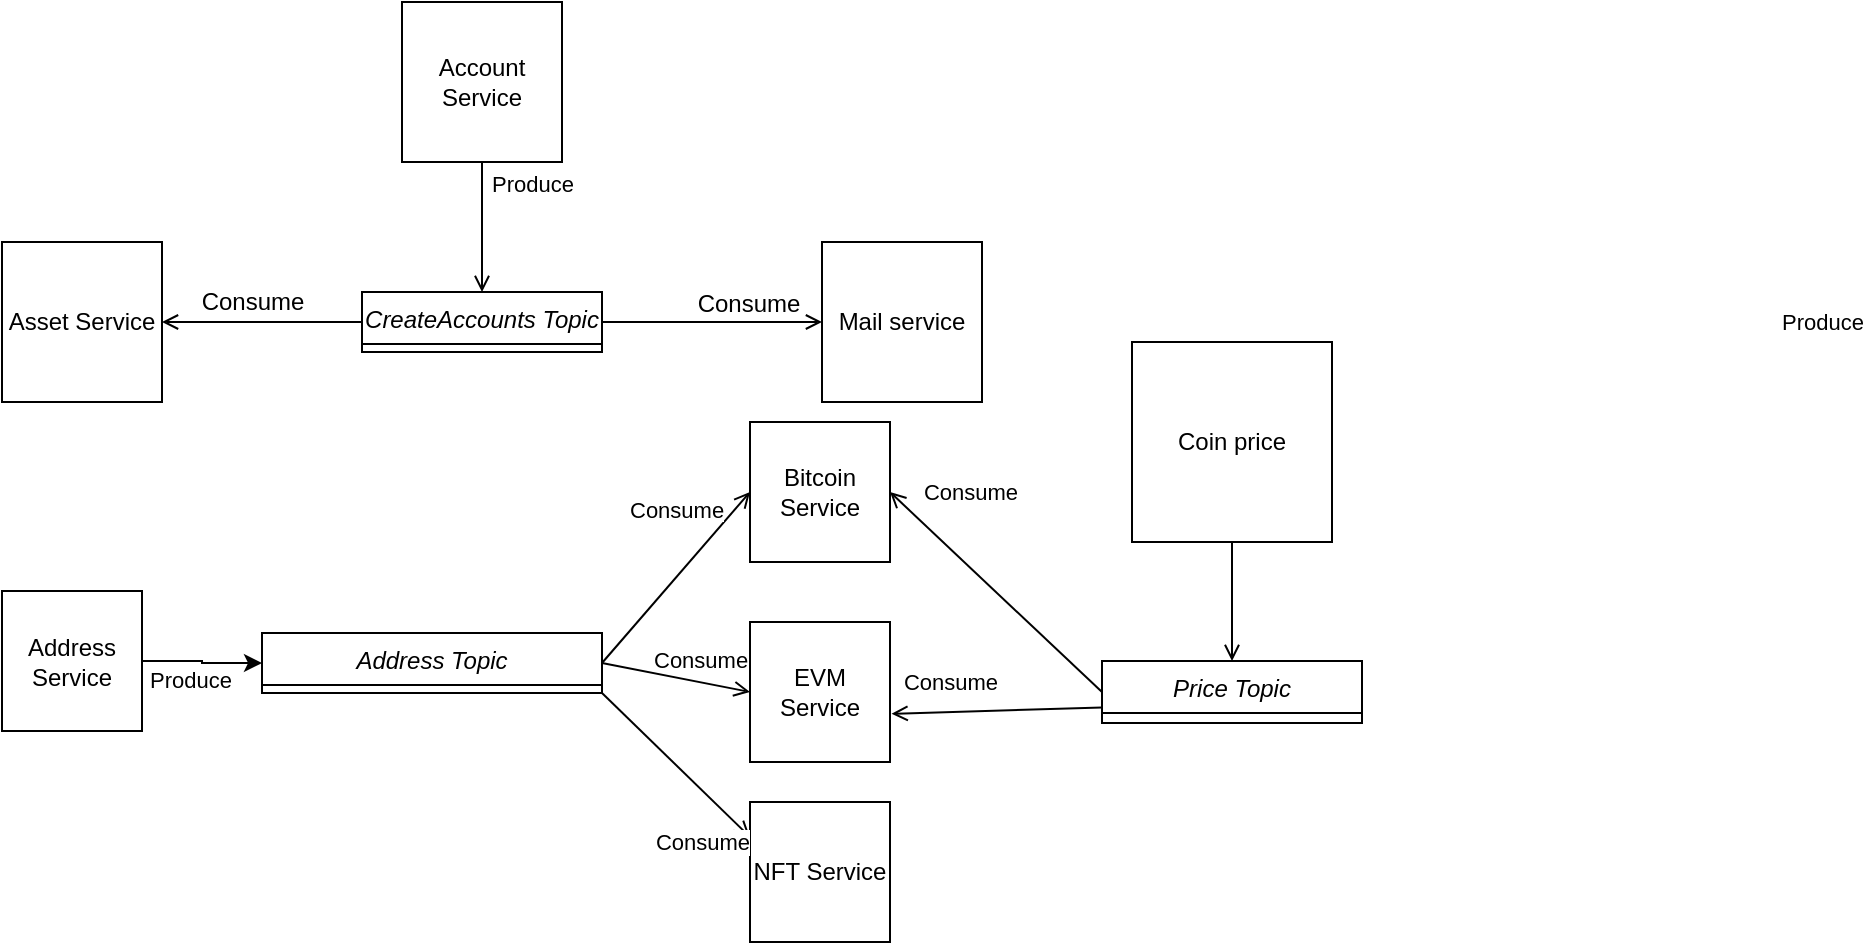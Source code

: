 <mxfile version="20.2.3" type="github">
  <diagram id="C5RBs43oDa-KdzZeNtuy" name="Page-1">
    <mxGraphModel dx="1940" dy="607" grid="1" gridSize="10" guides="1" tooltips="1" connect="1" arrows="1" fold="1" page="1" pageScale="1" pageWidth="827" pageHeight="1169" math="0" shadow="0">
      <root>
        <mxCell id="WIyWlLk6GJQsqaUBKTNV-0" />
        <mxCell id="WIyWlLk6GJQsqaUBKTNV-1" parent="WIyWlLk6GJQsqaUBKTNV-0" />
        <mxCell id="zkfFHV4jXpPFQw0GAbJ--0" value="CreateAccounts Topic" style="swimlane;fontStyle=2;align=center;verticalAlign=top;childLayout=stackLayout;horizontal=1;startSize=26;horizontalStack=0;resizeParent=1;resizeLast=0;collapsible=1;marginBottom=0;rounded=0;shadow=0;strokeWidth=1;" parent="WIyWlLk6GJQsqaUBKTNV-1" vertex="1">
          <mxGeometry x="120" y="415" width="120" height="30" as="geometry">
            <mxRectangle x="270" y="150" width="160" height="26" as="alternateBounds" />
          </mxGeometry>
        </mxCell>
        <mxCell id="zkfFHV4jXpPFQw0GAbJ--26" value="" style="endArrow=open;shadow=0;strokeWidth=1;rounded=0;endFill=1;edgeStyle=elbowEdgeStyle;elbow=horizontal;entryX=0;entryY=0.5;entryDx=0;entryDy=0;exitX=1;exitY=0.5;exitDx=0;exitDy=0;" parent="WIyWlLk6GJQsqaUBKTNV-1" source="zkfFHV4jXpPFQw0GAbJ--0" target="MlaFfBJWEl4TWlq0VyIb-7" edge="1">
          <mxGeometry x="0.5" y="41" relative="1" as="geometry">
            <mxPoint x="250" y="475" as="sourcePoint" />
            <mxPoint x="530" y="228.33" as="targetPoint" />
            <mxPoint x="-40" y="32" as="offset" />
            <Array as="points">
              <mxPoint x="290" y="460" />
            </Array>
          </mxGeometry>
        </mxCell>
        <mxCell id="zkfFHV4jXpPFQw0GAbJ--29" value="Consume" style="text;html=1;resizable=0;points=[];;align=center;verticalAlign=middle;labelBackgroundColor=none;rounded=0;shadow=0;strokeWidth=1;fontSize=12;" parent="zkfFHV4jXpPFQw0GAbJ--26" vertex="1" connectable="0">
          <mxGeometry x="0.5" y="49" relative="1" as="geometry">
            <mxPoint x="-10" y="40" as="offset" />
          </mxGeometry>
        </mxCell>
        <mxCell id="MlaFfBJWEl4TWlq0VyIb-1" value="" style="endArrow=open;shadow=0;strokeWidth=1;rounded=0;endFill=1;edgeStyle=elbowEdgeStyle;elbow=vertical;exitX=0.5;exitY=1;exitDx=0;exitDy=0;entryX=0.5;entryY=0;entryDx=0;entryDy=0;" parent="WIyWlLk6GJQsqaUBKTNV-1" source="MlaFfBJWEl4TWlq0VyIb-6" edge="1" target="zkfFHV4jXpPFQw0GAbJ--0">
          <mxGeometry x="0.5" y="41" relative="1" as="geometry">
            <mxPoint x="150" y="190" as="sourcePoint" />
            <mxPoint x="330" y="290" as="targetPoint" />
            <mxPoint x="-40" y="32" as="offset" />
            <Array as="points">
              <mxPoint x="190" y="330" />
            </Array>
          </mxGeometry>
        </mxCell>
        <mxCell id="MlaFfBJWEl4TWlq0VyIb-6" value="Account Service" style="whiteSpace=wrap;html=1;aspect=fixed;" parent="WIyWlLk6GJQsqaUBKTNV-1" vertex="1">
          <mxGeometry x="140" y="270" width="80" height="80" as="geometry" />
        </mxCell>
        <mxCell id="MlaFfBJWEl4TWlq0VyIb-7" value="Mail service" style="whiteSpace=wrap;html=1;aspect=fixed;" parent="WIyWlLk6GJQsqaUBKTNV-1" vertex="1">
          <mxGeometry x="350" y="390" width="80" height="80" as="geometry" />
        </mxCell>
        <mxCell id="MlaFfBJWEl4TWlq0VyIb-18" value="Asset Service" style="whiteSpace=wrap;html=1;aspect=fixed;" parent="WIyWlLk6GJQsqaUBKTNV-1" vertex="1">
          <mxGeometry x="-60" y="390" width="80" height="80" as="geometry" />
        </mxCell>
        <mxCell id="MlaFfBJWEl4TWlq0VyIb-22" value="EVM Service" style="whiteSpace=wrap;html=1;aspect=fixed;" parent="WIyWlLk6GJQsqaUBKTNV-1" vertex="1">
          <mxGeometry x="314" y="580" width="70" height="70" as="geometry" />
        </mxCell>
        <mxCell id="MlaFfBJWEl4TWlq0VyIb-23" value="Bitcoin Service" style="whiteSpace=wrap;html=1;aspect=fixed;" parent="WIyWlLk6GJQsqaUBKTNV-1" vertex="1">
          <mxGeometry x="314" y="480" width="70" height="70" as="geometry" />
        </mxCell>
        <mxCell id="MlaFfBJWEl4TWlq0VyIb-25" value="NFT Service" style="whiteSpace=wrap;html=1;aspect=fixed;" parent="WIyWlLk6GJQsqaUBKTNV-1" vertex="1">
          <mxGeometry x="314" y="670" width="70" height="70" as="geometry" />
        </mxCell>
        <mxCell id="MlaFfBJWEl4TWlq0VyIb-26" value="Address Topic" style="swimlane;fontStyle=2;align=center;verticalAlign=top;childLayout=stackLayout;horizontal=1;startSize=26;horizontalStack=0;resizeParent=1;resizeLast=0;collapsible=1;marginBottom=0;rounded=0;shadow=0;strokeWidth=1;" parent="WIyWlLk6GJQsqaUBKTNV-1" vertex="1">
          <mxGeometry x="70" y="585.5" width="170" height="30" as="geometry">
            <mxRectangle x="220" y="520" width="160" height="26" as="alternateBounds" />
          </mxGeometry>
        </mxCell>
        <mxCell id="MlaFfBJWEl4TWlq0VyIb-60" value="" style="endArrow=open;shadow=0;strokeWidth=1;rounded=0;endFill=1;elbow=vertical;exitX=1;exitY=0.5;exitDx=0;exitDy=0;entryX=0;entryY=0.5;entryDx=0;entryDy=0;" parent="WIyWlLk6GJQsqaUBKTNV-1" source="MlaFfBJWEl4TWlq0VyIb-26" target="MlaFfBJWEl4TWlq0VyIb-23" edge="1">
          <mxGeometry x="0.5" y="41" relative="1" as="geometry">
            <mxPoint x="370" y="560" as="sourcePoint" />
            <mxPoint x="510.51" y="592.93" as="targetPoint" />
            <mxPoint x="-40" y="32" as="offset" />
            <Array as="points" />
          </mxGeometry>
        </mxCell>
        <mxCell id="MlaFfBJWEl4TWlq0VyIb-61" value="&lt;span style=&quot;color: rgb(0, 0, 0); font-family: Helvetica; font-size: 11px; font-style: normal; font-variant-ligatures: normal; font-variant-caps: normal; font-weight: 400; letter-spacing: normal; orphans: 2; text-align: center; text-indent: 0px; text-transform: none; widows: 2; word-spacing: 0px; -webkit-text-stroke-width: 0px; background-color: rgb(255, 255, 255); text-decoration-thickness: initial; text-decoration-style: initial; text-decoration-color: initial; float: none; display: inline !important;&quot;&gt;Consume&lt;/span&gt;" style="text;whiteSpace=wrap;html=1;" parent="WIyWlLk6GJQsqaUBKTNV-1" vertex="1">
          <mxGeometry x="251.5" y="510" width="70" height="30" as="geometry" />
        </mxCell>
        <mxCell id="MlaFfBJWEl4TWlq0VyIb-62" value="" style="endArrow=open;shadow=0;strokeWidth=1;rounded=0;endFill=1;elbow=vertical;entryX=0;entryY=0.5;entryDx=0;entryDy=0;exitX=1;exitY=0.5;exitDx=0;exitDy=0;" parent="WIyWlLk6GJQsqaUBKTNV-1" source="MlaFfBJWEl4TWlq0VyIb-26" target="MlaFfBJWEl4TWlq0VyIb-22" edge="1">
          <mxGeometry x="0.5" y="41" relative="1" as="geometry">
            <mxPoint x="360" y="600" as="sourcePoint" />
            <mxPoint x="550" y="620" as="targetPoint" />
            <mxPoint x="-40" y="32" as="offset" />
            <Array as="points" />
          </mxGeometry>
        </mxCell>
        <mxCell id="MlaFfBJWEl4TWlq0VyIb-63" value="&lt;span style=&quot;color: rgb(0, 0, 0); font-family: Helvetica; font-size: 11px; font-style: normal; font-variant-ligatures: normal; font-variant-caps: normal; font-weight: 400; letter-spacing: normal; orphans: 2; text-align: center; text-indent: 0px; text-transform: none; widows: 2; word-spacing: 0px; -webkit-text-stroke-width: 0px; background-color: rgb(255, 255, 255); text-decoration-thickness: initial; text-decoration-style: initial; text-decoration-color: initial; float: none; display: inline !important;&quot;&gt;Consume&lt;/span&gt;" style="text;whiteSpace=wrap;html=1;" parent="WIyWlLk6GJQsqaUBKTNV-1" vertex="1">
          <mxGeometry x="264" y="585" width="60" height="29" as="geometry" />
        </mxCell>
        <mxCell id="MlaFfBJWEl4TWlq0VyIb-68" value="" style="endArrow=open;shadow=0;strokeWidth=1;rounded=0;endFill=1;edgeStyle=elbowEdgeStyle;elbow=vertical;exitX=0;exitY=0.5;exitDx=0;exitDy=0;entryX=1;entryY=0.5;entryDx=0;entryDy=0;" parent="WIyWlLk6GJQsqaUBKTNV-1" source="zkfFHV4jXpPFQw0GAbJ--0" target="MlaFfBJWEl4TWlq0VyIb-18" edge="1">
          <mxGeometry x="0.5" y="41" relative="1" as="geometry">
            <mxPoint x="-20" y="370" as="sourcePoint" />
            <mxPoint x="610.0" y="531.48" as="targetPoint" />
            <mxPoint x="-40" y="32" as="offset" />
            <Array as="points">
              <mxPoint x="80" y="430" />
              <mxPoint x="70" y="430" />
              <mxPoint x="110" y="390" />
              <mxPoint x="30" y="390" />
            </Array>
          </mxGeometry>
        </mxCell>
        <mxCell id="MlaFfBJWEl4TWlq0VyIb-69" value="Consume" style="text;html=1;resizable=0;points=[];;align=center;verticalAlign=middle;labelBackgroundColor=none;rounded=0;shadow=0;strokeWidth=1;fontSize=12;" parent="MlaFfBJWEl4TWlq0VyIb-68" vertex="1" connectable="0">
          <mxGeometry x="0.5" y="49" relative="1" as="geometry">
            <mxPoint x="20" y="-59" as="offset" />
          </mxGeometry>
        </mxCell>
        <mxCell id="MlaFfBJWEl4TWlq0VyIb-72" value="" style="endArrow=open;shadow=0;strokeWidth=1;rounded=0;endFill=1;elbow=vertical;exitX=1;exitY=1;exitDx=0;exitDy=0;entryX=0;entryY=0.25;entryDx=0;entryDy=0;" parent="WIyWlLk6GJQsqaUBKTNV-1" source="MlaFfBJWEl4TWlq0VyIb-26" target="MlaFfBJWEl4TWlq0VyIb-25" edge="1">
          <mxGeometry x="0.5" y="41" relative="1" as="geometry">
            <mxPoint x="370" y="593" as="sourcePoint" />
            <mxPoint x="560" y="630" as="targetPoint" />
            <mxPoint x="-40" y="32" as="offset" />
            <Array as="points" />
          </mxGeometry>
        </mxCell>
        <mxCell id="MlaFfBJWEl4TWlq0VyIb-114" value="Coin price" style="whiteSpace=wrap;html=1;aspect=fixed;" parent="WIyWlLk6GJQsqaUBKTNV-1" vertex="1">
          <mxGeometry x="505" y="440" width="100" height="100" as="geometry" />
        </mxCell>
        <mxCell id="MlaFfBJWEl4TWlq0VyIb-117" value="Price Topic" style="swimlane;fontStyle=2;align=center;verticalAlign=top;childLayout=stackLayout;horizontal=1;startSize=26;horizontalStack=0;resizeParent=1;resizeLast=0;collapsible=1;marginBottom=0;rounded=0;shadow=0;strokeWidth=1;" parent="WIyWlLk6GJQsqaUBKTNV-1" vertex="1">
          <mxGeometry x="490" y="599.5" width="130" height="31" as="geometry">
            <mxRectangle x="200" y="420" width="160" height="70" as="alternateBounds" />
          </mxGeometry>
        </mxCell>
        <mxCell id="MlaFfBJWEl4TWlq0VyIb-120" value="" style="endArrow=open;shadow=0;strokeWidth=1;rounded=0;endFill=1;elbow=vertical;exitX=0.5;exitY=1;exitDx=0;exitDy=0;entryX=0.5;entryY=0;entryDx=0;entryDy=0;" parent="WIyWlLk6GJQsqaUBKTNV-1" source="MlaFfBJWEl4TWlq0VyIb-114" target="MlaFfBJWEl4TWlq0VyIb-117" edge="1">
          <mxGeometry x="0.5" y="41" relative="1" as="geometry">
            <mxPoint x="582.5" y="490" as="sourcePoint" />
            <mxPoint x="433.08" y="456.676" as="targetPoint" />
            <mxPoint x="-40" y="32" as="offset" />
            <Array as="points" />
          </mxGeometry>
        </mxCell>
        <mxCell id="MlaFfBJWEl4TWlq0VyIb-121" value="Produce" style="edgeLabel;html=1;align=center;verticalAlign=middle;resizable=0;points=[];" parent="WIyWlLk6GJQsqaUBKTNV-1" vertex="1" connectable="0">
          <mxGeometry x="849.996" y="429.999" as="geometry" />
        </mxCell>
        <mxCell id="MlaFfBJWEl4TWlq0VyIb-123" value="" style="endArrow=open;shadow=0;strokeWidth=1;rounded=0;endFill=1;elbow=vertical;entryX=1.011;entryY=0.656;entryDx=0;entryDy=0;exitX=0;exitY=0.75;exitDx=0;exitDy=0;entryPerimeter=0;" parent="WIyWlLk6GJQsqaUBKTNV-1" source="MlaFfBJWEl4TWlq0VyIb-117" target="MlaFfBJWEl4TWlq0VyIb-22" edge="1">
          <mxGeometry x="0.5" y="41" relative="1" as="geometry">
            <mxPoint x="717.3" y="638.776" as="sourcePoint" />
            <mxPoint x="650" y="535" as="targetPoint" />
            <mxPoint x="-40" y="32" as="offset" />
            <Array as="points" />
          </mxGeometry>
        </mxCell>
        <mxCell id="MlaFfBJWEl4TWlq0VyIb-126" value="Consume" style="edgeLabel;html=1;align=center;verticalAlign=middle;resizable=0;points=[];" parent="WIyWlLk6GJQsqaUBKTNV-1" vertex="1" connectable="0">
          <mxGeometry x="289.997" y="690.003" as="geometry" />
        </mxCell>
        <mxCell id="8cOw8Q0kitO48zN4lv-y-4" value="Produce" style="edgeLabel;html=1;align=center;verticalAlign=middle;resizable=0;points=[];" vertex="1" connectable="0" parent="WIyWlLk6GJQsqaUBKTNV-1">
          <mxGeometry x="459.996" y="389.999" as="geometry">
            <mxPoint x="-255" y="-29" as="offset" />
          </mxGeometry>
        </mxCell>
        <mxCell id="8cOw8Q0kitO48zN4lv-y-6" style="edgeStyle=orthogonalEdgeStyle;rounded=0;orthogonalLoop=1;jettySize=auto;html=1;entryX=0;entryY=0.5;entryDx=0;entryDy=0;" edge="1" parent="WIyWlLk6GJQsqaUBKTNV-1" source="8cOw8Q0kitO48zN4lv-y-5" target="MlaFfBJWEl4TWlq0VyIb-26">
          <mxGeometry relative="1" as="geometry" />
        </mxCell>
        <mxCell id="8cOw8Q0kitO48zN4lv-y-5" value="Address Service" style="whiteSpace=wrap;html=1;aspect=fixed;" vertex="1" parent="WIyWlLk6GJQsqaUBKTNV-1">
          <mxGeometry x="-60" y="564.5" width="70" height="70" as="geometry" />
        </mxCell>
        <mxCell id="8cOw8Q0kitO48zN4lv-y-7" value="Produce" style="edgeLabel;html=1;align=center;verticalAlign=middle;resizable=0;points=[];" vertex="1" connectable="0" parent="WIyWlLk6GJQsqaUBKTNV-1">
          <mxGeometry x="89.996" y="615.499" as="geometry">
            <mxPoint x="-56" y="-7" as="offset" />
          </mxGeometry>
        </mxCell>
        <mxCell id="8cOw8Q0kitO48zN4lv-y-9" value="Consume" style="edgeLabel;html=1;align=center;verticalAlign=middle;resizable=0;points=[];" vertex="1" connectable="0" parent="WIyWlLk6GJQsqaUBKTNV-1">
          <mxGeometry x="414.004" y="610.004" as="geometry" />
        </mxCell>
        <mxCell id="8cOw8Q0kitO48zN4lv-y-11" value="" style="endArrow=open;shadow=0;strokeWidth=1;rounded=0;endFill=1;elbow=vertical;entryX=1;entryY=0.5;entryDx=0;entryDy=0;exitX=0;exitY=0.5;exitDx=0;exitDy=0;" edge="1" parent="WIyWlLk6GJQsqaUBKTNV-1" source="MlaFfBJWEl4TWlq0VyIb-117" target="MlaFfBJWEl4TWlq0VyIb-23">
          <mxGeometry x="0.5" y="41" relative="1" as="geometry">
            <mxPoint x="530" y="613.25" as="sourcePoint" />
            <mxPoint x="407.325" y="629.2" as="targetPoint" />
            <mxPoint x="-40" y="32" as="offset" />
            <Array as="points" />
          </mxGeometry>
        </mxCell>
        <mxCell id="8cOw8Q0kitO48zN4lv-y-14" value="Consume" style="edgeLabel;html=1;align=center;verticalAlign=middle;resizable=0;points=[];" vertex="1" connectable="0" parent="WIyWlLk6GJQsqaUBKTNV-1">
          <mxGeometry x="424.004" y="515.004" as="geometry" />
        </mxCell>
      </root>
    </mxGraphModel>
  </diagram>
</mxfile>
